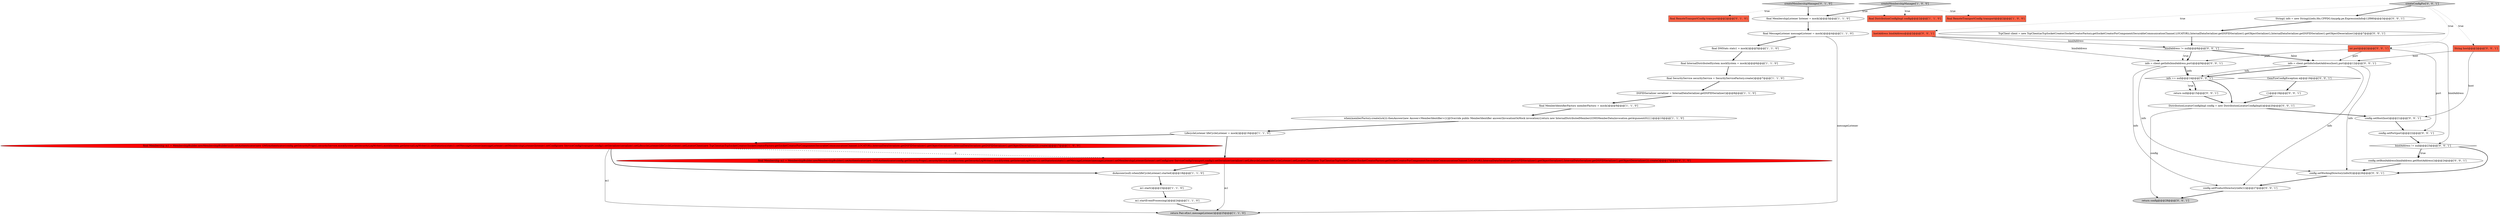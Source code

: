 digraph {
14 [style = filled, label = "LifecycleListener lifeCycleListener = mock()@@@16@@@['1', '1', '0']", fillcolor = white, shape = ellipse image = "AAA0AAABBB1BBB"];
22 [style = filled, label = "config.setProductDirectory(info(1()@@@27@@@['0', '0', '1']", fillcolor = white, shape = ellipse image = "AAA0AAABBB3BBB"];
25 [style = filled, label = "String(( info = new String((((edu.fdu.CPPDG.tinypdg.pe.ExpressionInfo@12f980@@@3@@@['0', '0', '1']", fillcolor = white, shape = ellipse image = "AAA0AAABBB3BBB"];
26 [style = filled, label = "return config@@@28@@@['0', '0', '1']", fillcolor = lightgray, shape = ellipse image = "AAA0AAABBB3BBB"];
12 [style = filled, label = "final InternalDistributedSystem mockSystem = mock()@@@6@@@['1', '1', '0']", fillcolor = white, shape = ellipse image = "AAA0AAABBB1BBB"];
18 [style = filled, label = "final Membership m1 = MembershipBuilder.newMembershipBuilder().setAuthenticator(new GMSAuthenticator(config.getSecurityProps(),securityService,mockSystem.getSecurityLogWriter(),mockSystem.getInternalLogWriter())).setStatistics(stats1).setMessageListener(messageListener).setMembershipListener(listener).setConfig(new ServiceConfig(transport,config)).setSerializer(serializer).setLifecycleListener(lifeCycleListener).setLocatorClient(new TcpClient(asTcpSocketCreator(SocketCreatorFactory.getSocketCreatorForComponent(SecurableCommunicationChannel.LOCATOR)),InternalDataSerializer.getDSFIDSerializer().getObjectSerializer(),InternalDataSerializer.getDSFIDSerializer().getObjectDeserializer())).create()@@@17@@@['0', '1', '0']", fillcolor = red, shape = ellipse image = "AAA1AAABBB2BBB"];
35 [style = filled, label = "TcpClient client = new TcpClient(asTcpSocketCreator(SocketCreatorFactory.getSocketCreatorForComponent(SecurableCommunicationChannel.LOCATOR)),InternalDataSerializer.getDSFIDSerializer().getObjectSerializer(),InternalDataSerializer.getDSFIDSerializer().getObjectDeserializer())@@@7@@@['0', '0', '1']", fillcolor = white, shape = ellipse image = "AAA0AAABBB3BBB"];
16 [style = filled, label = "when(memberFactory.create(isA())).thenAnswer(new Answer<MemberIdentifier>(){@Override public MemberIdentifier answer(InvocationOnMock invocation){return new InternalDistributedMember((GMSMemberData)invocation.getArgument(0))}})@@@10@@@['1', '1', '0']", fillcolor = white, shape = ellipse image = "AAA0AAABBB1BBB"];
39 [style = filled, label = "config.setHost(host)@@@21@@@['0', '0', '1']", fillcolor = white, shape = ellipse image = "AAA0AAABBB3BBB"];
15 [style = filled, label = "return Pair.of(m1,messageListener)@@@25@@@['1', '1', '0']", fillcolor = lightgray, shape = ellipse image = "AAA0AAABBB1BBB"];
24 [style = filled, label = "String host@@@2@@@['0', '0', '1']", fillcolor = tomato, shape = box image = "AAA0AAABBB3BBB"];
27 [style = filled, label = "GemFireConfigException e@@@18@@@['0', '0', '1']", fillcolor = white, shape = diamond image = "AAA0AAABBB3BBB"];
36 [style = filled, label = "DistributionLocatorConfigImpl config = new DistributionLocatorConfigImpl()@@@20@@@['0', '0', '1']", fillcolor = white, shape = ellipse image = "AAA0AAABBB3BBB"];
37 [style = filled, label = "InetAddress bindAddress@@@2@@@['0', '0', '1']", fillcolor = tomato, shape = box image = "AAA0AAABBB3BBB"];
4 [style = filled, label = "final Membership m1 = MembershipBuilder.newMembershipBuilder(null).setAuthenticator(new GMSAuthenticator(config.getSecurityProps(),securityService,mockSystem.getSecurityLogWriter(),mockSystem.getInternalLogWriter())).setStatistics(stats1).setMessageListener(messageListener).setMembershipListener(listener).setConfig(new ServiceConfig(transport,config)).setSerializer(serializer).setLifecycleListener(lifeCycleListener).setLocatorClient(new TcpClient(asTcpSocketCreator(SocketCreatorFactory.getSocketCreatorForComponent(SecurableCommunicationChannel.LOCATOR)),InternalDataSerializer.getDSFIDSerializer().getObjectSerializer(),InternalDataSerializer.getDSFIDSerializer().getObjectDeserializer())).create()@@@17@@@['1', '0', '0']", fillcolor = red, shape = ellipse image = "AAA1AAABBB1BBB"];
10 [style = filled, label = "DSFIDSerializer serializer = InternalDataSerializer.getDSFIDSerializer()@@@8@@@['1', '1', '0']", fillcolor = white, shape = ellipse image = "AAA0AAABBB1BBB"];
28 [style = filled, label = "int port@@@2@@@['0', '0', '1']", fillcolor = tomato, shape = box image = "AAA0AAABBB3BBB"];
29 [style = filled, label = "info == null@@@14@@@['0', '0', '1']", fillcolor = white, shape = diamond image = "AAA0AAABBB3BBB"];
11 [style = filled, label = "final DMStats stats1 = mock()@@@5@@@['1', '1', '0']", fillcolor = white, shape = ellipse image = "AAA0AAABBB1BBB"];
9 [style = filled, label = "final DistributionConfigImpl config@@@2@@@['1', '1', '0']", fillcolor = tomato, shape = box image = "AAA0AAABBB1BBB"];
20 [style = filled, label = "bindAddress != null@@@8@@@['0', '0', '1']", fillcolor = white, shape = diamond image = "AAA0AAABBB3BBB"];
13 [style = filled, label = "m1.start()@@@23@@@['1', '1', '0']", fillcolor = white, shape = ellipse image = "AAA0AAABBB1BBB"];
2 [style = filled, label = "doAnswer(null).when(lifeCycleListener).started()@@@18@@@['1', '1', '0']", fillcolor = white, shape = ellipse image = "AAA0AAABBB1BBB"];
33 [style = filled, label = "info = client.getInfo(bindAddress,port)@@@9@@@['0', '0', '1']", fillcolor = white, shape = ellipse image = "AAA0AAABBB3BBB"];
40 [style = filled, label = "config.setWorkingDirectory(info(0()@@@26@@@['0', '0', '1']", fillcolor = white, shape = ellipse image = "AAA0AAABBB3BBB"];
3 [style = filled, label = "final MembershipListener listener = mock()@@@3@@@['1', '1', '0']", fillcolor = white, shape = ellipse image = "AAA0AAABBB1BBB"];
31 [style = filled, label = "info = client.getInfo(toInetAddress(host),port)@@@12@@@['0', '0', '1']", fillcolor = white, shape = ellipse image = "AAA0AAABBB3BBB"];
34 [style = filled, label = "{}@@@18@@@['0', '0', '1']", fillcolor = white, shape = ellipse image = "AAA0AAABBB3BBB"];
1 [style = filled, label = "final SecurityService securityService = SecurityServiceFactory.create()@@@7@@@['1', '1', '0']", fillcolor = white, shape = ellipse image = "AAA0AAABBB1BBB"];
6 [style = filled, label = "m1.startEventProcessing()@@@24@@@['1', '1', '0']", fillcolor = white, shape = ellipse image = "AAA0AAABBB1BBB"];
7 [style = filled, label = "final MemberIdentifierFactory memberFactory = mock()@@@9@@@['1', '1', '0']", fillcolor = white, shape = ellipse image = "AAA0AAABBB1BBB"];
21 [style = filled, label = "config.setBindAddress(bindAddress.getHostAddress())@@@24@@@['0', '0', '1']", fillcolor = white, shape = ellipse image = "AAA0AAABBB3BBB"];
30 [style = filled, label = "config.setPort(port)@@@22@@@['0', '0', '1']", fillcolor = white, shape = ellipse image = "AAA0AAABBB3BBB"];
8 [style = filled, label = "final MessageListener messageListener = mock()@@@4@@@['1', '1', '0']", fillcolor = white, shape = ellipse image = "AAA0AAABBB1BBB"];
19 [style = filled, label = "createMembershipManager['0', '1', '0']", fillcolor = lightgray, shape = diamond image = "AAA0AAABBB2BBB"];
38 [style = filled, label = "createConfigFor['0', '0', '1']", fillcolor = lightgray, shape = diamond image = "AAA0AAABBB3BBB"];
17 [style = filled, label = "final RemoteTransportConfig transport@@@2@@@['0', '1', '0']", fillcolor = tomato, shape = box image = "AAA0AAABBB2BBB"];
23 [style = filled, label = "return null@@@15@@@['0', '0', '1']", fillcolor = white, shape = ellipse image = "AAA0AAABBB3BBB"];
32 [style = filled, label = "bindAddress != null@@@23@@@['0', '0', '1']", fillcolor = white, shape = diamond image = "AAA0AAABBB3BBB"];
5 [style = filled, label = "createMembershipManager['1', '0', '0']", fillcolor = lightgray, shape = diamond image = "AAA0AAABBB1BBB"];
0 [style = filled, label = "final RemoteTransportConfig transport@@@2@@@['1', '0', '0']", fillcolor = tomato, shape = box image = "AAA0AAABBB1BBB"];
38->37 [style = dotted, label="true"];
5->3 [style = bold, label=""];
29->36 [style = bold, label=""];
22->26 [style = bold, label=""];
4->18 [style = dashed, label="0"];
32->21 [style = bold, label=""];
32->21 [style = dotted, label="true"];
8->15 [style = solid, label="messageListener"];
36->26 [style = solid, label="config"];
33->22 [style = solid, label="info"];
35->20 [style = bold, label=""];
19->17 [style = dotted, label="true"];
33->29 [style = solid, label="info"];
31->29 [style = bold, label=""];
30->32 [style = bold, label=""];
24->31 [style = solid, label="host"];
11->12 [style = bold, label=""];
20->31 [style = bold, label=""];
28->31 [style = solid, label="port"];
4->2 [style = bold, label=""];
29->23 [style = bold, label=""];
5->0 [style = dotted, label="true"];
29->23 [style = dotted, label="true"];
18->2 [style = bold, label=""];
25->35 [style = bold, label=""];
12->1 [style = bold, label=""];
10->7 [style = bold, label=""];
36->39 [style = bold, label=""];
37->20 [style = solid, label="bindAddress"];
6->15 [style = bold, label=""];
20->33 [style = bold, label=""];
37->33 [style = solid, label="bindAddress"];
37->32 [style = solid, label="bindAddress"];
2->13 [style = bold, label=""];
33->29 [style = bold, label=""];
39->30 [style = bold, label=""];
38->24 [style = dotted, label="true"];
18->15 [style = solid, label="m1"];
27->34 [style = bold, label=""];
31->22 [style = solid, label="info"];
20->33 [style = dotted, label="true"];
38->28 [style = dotted, label="true"];
4->15 [style = solid, label="m1"];
20->31 [style = dotted, label="false"];
33->40 [style = solid, label="info"];
3->8 [style = bold, label=""];
32->40 [style = bold, label=""];
34->36 [style = bold, label=""];
31->40 [style = solid, label="info"];
7->16 [style = bold, label=""];
28->33 [style = solid, label="port"];
19->9 [style = dotted, label="true"];
40->22 [style = bold, label=""];
21->40 [style = bold, label=""];
38->25 [style = bold, label=""];
16->14 [style = bold, label=""];
5->9 [style = dotted, label="true"];
14->18 [style = bold, label=""];
23->36 [style = bold, label=""];
28->30 [style = solid, label="port"];
13->6 [style = bold, label=""];
24->39 [style = solid, label="host"];
1->10 [style = bold, label=""];
8->11 [style = bold, label=""];
31->29 [style = solid, label="info"];
19->3 [style = bold, label=""];
14->4 [style = bold, label=""];
}
